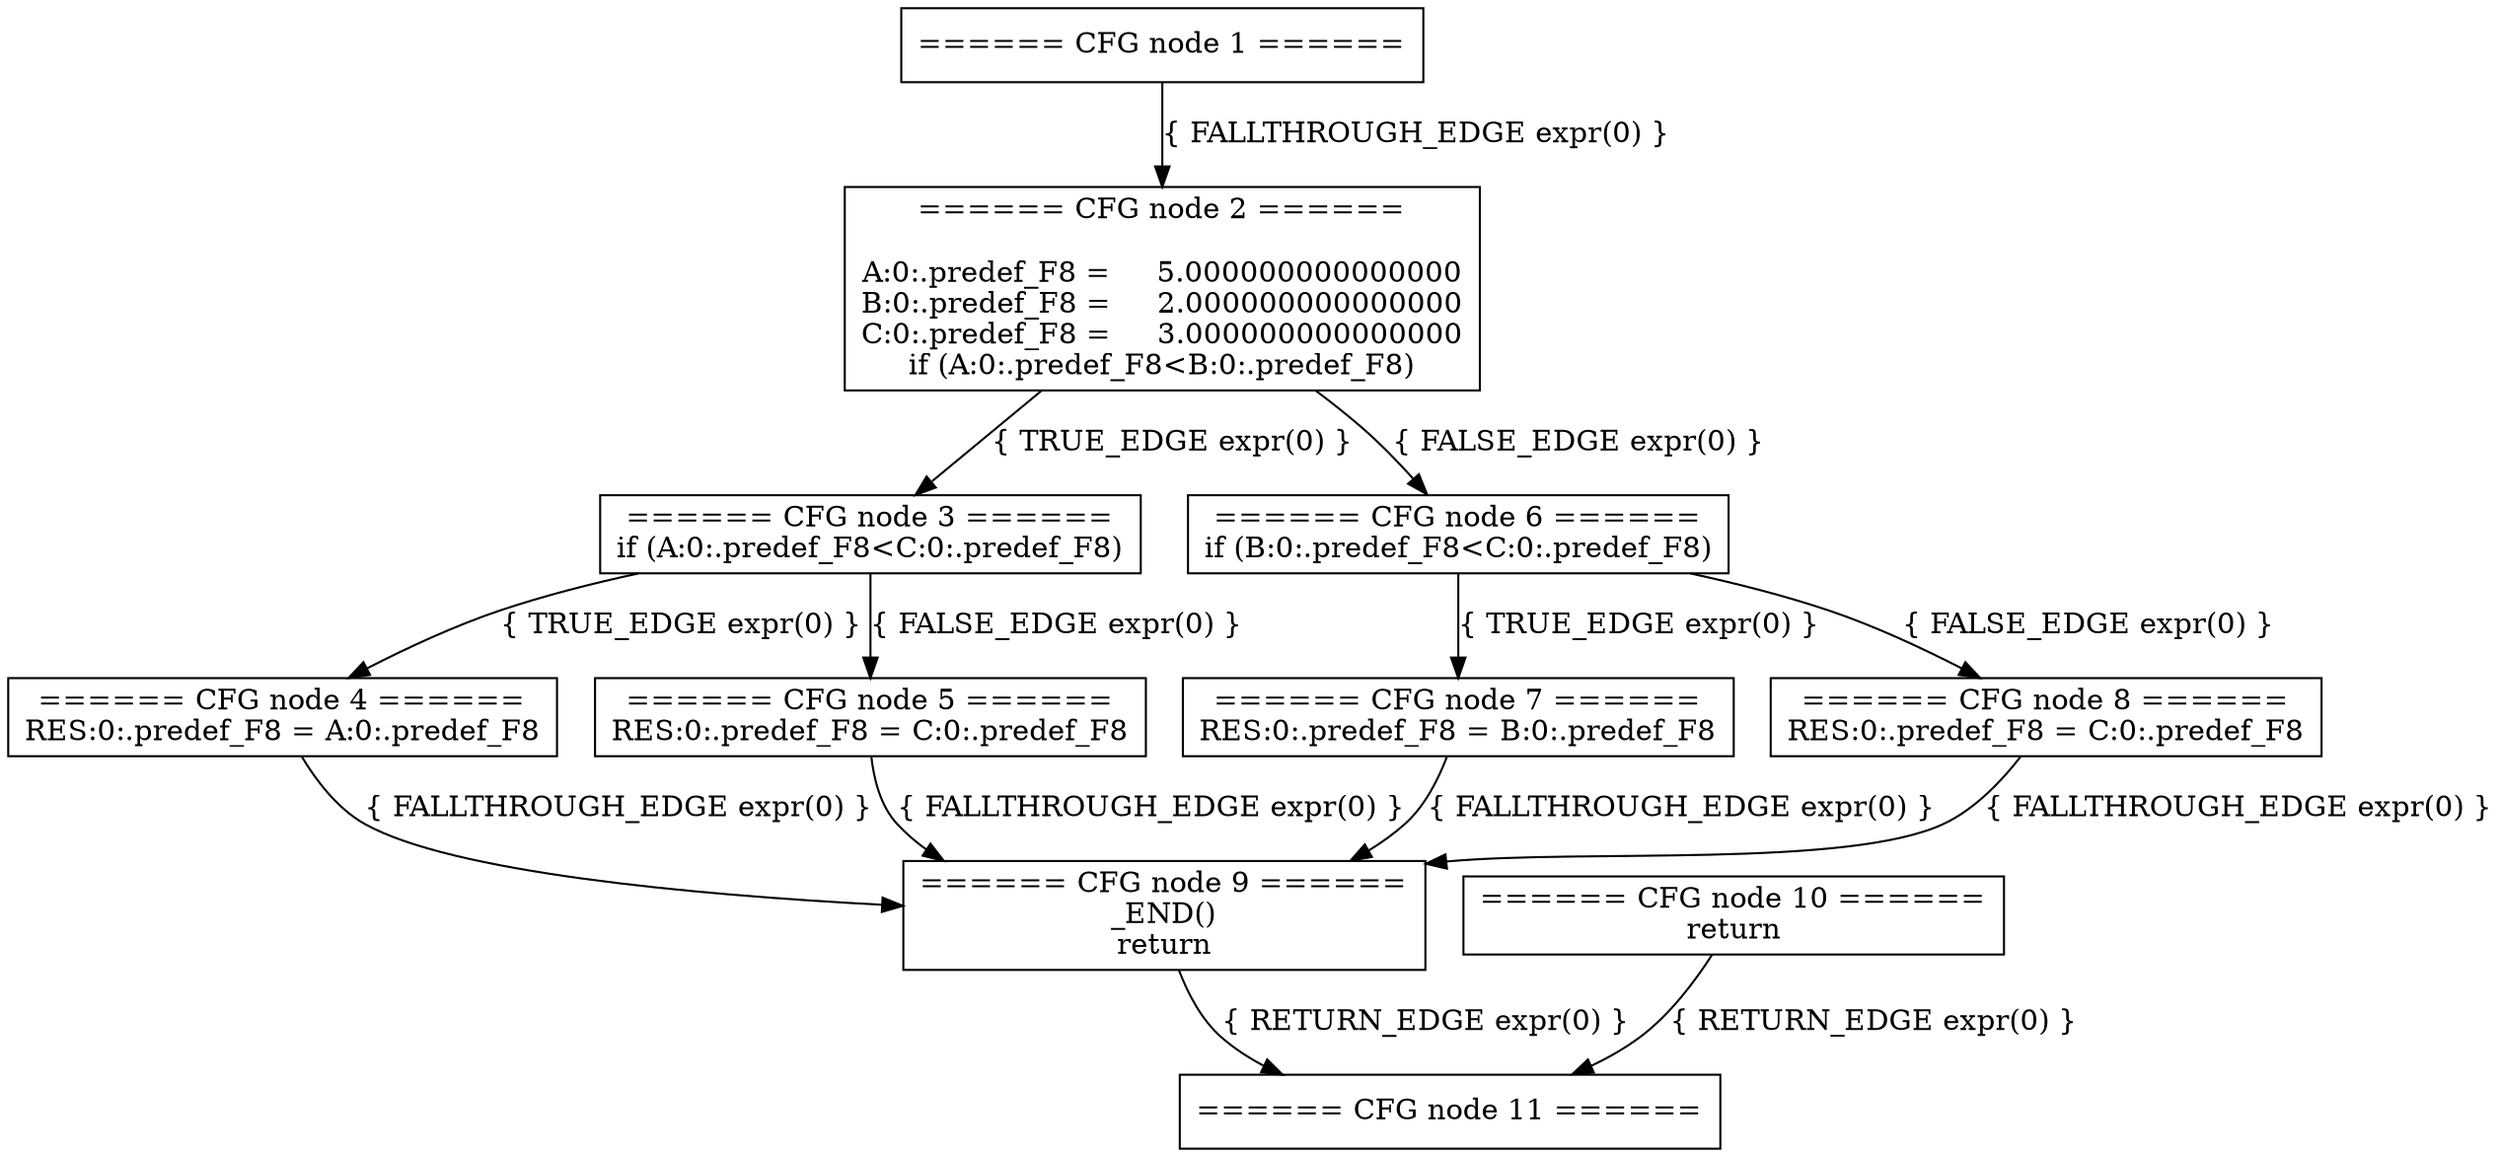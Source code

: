 digraph DGraph {
    node [shape=rectangle];
    1 [ label="====== CFG node 1 ======\n" ];
    2 [ label="====== CFG node 2 ======\n\nA:0:.predef_F8 =     5.000000000000000\nB:0:.predef_F8 =     2.000000000000000\nC:0:.predef_F8 =     3.000000000000000\nif (A:0:.predef_F8<B:0:.predef_F8)\n" ];
    3 [ label="====== CFG node 3 ======\nif (A:0:.predef_F8<C:0:.predef_F8)\n" ];
    4 [ label="====== CFG node 4 ======\nRES:0:.predef_F8 = A:0:.predef_F8\n" ];
    5 [ label="====== CFG node 5 ======\nRES:0:.predef_F8 = C:0:.predef_F8\n" ];
    6 [ label="====== CFG node 6 ======\nif (B:0:.predef_F8<C:0:.predef_F8)\n" ];
    7 [ label="====== CFG node 7 ======\nRES:0:.predef_F8 = B:0:.predef_F8\n" ];
    8 [ label="====== CFG node 8 ======\nRES:0:.predef_F8 = C:0:.predef_F8\n" ];
    9 [ label="====== CFG node 9 ======\n_END()\nreturn\n" ];
    10 [ label="====== CFG node 10 ======\nreturn\n" ];
    11 [ label="====== CFG node 11 ======\n" ];
    1 -> 2 [ label="{ FALLTHROUGH_EDGE expr(0) }" ];
    3 -> 4 [ label="{ TRUE_EDGE expr(0) }" ];
    3 -> 5 [ label="{ FALSE_EDGE expr(0) }" ];
    2 -> 3 [ label="{ TRUE_EDGE expr(0) }" ];
    6 -> 7 [ label="{ TRUE_EDGE expr(0) }" ];
    6 -> 8 [ label="{ FALSE_EDGE expr(0) }" ];
    2 -> 6 [ label="{ FALSE_EDGE expr(0) }" ];
    4 -> 9 [ label="{ FALLTHROUGH_EDGE expr(0) }" ];
    5 -> 9 [ label="{ FALLTHROUGH_EDGE expr(0) }" ];
    7 -> 9 [ label="{ FALLTHROUGH_EDGE expr(0) }" ];
    8 -> 9 [ label="{ FALLTHROUGH_EDGE expr(0) }" ];
    9 -> 11 [ label="{ RETURN_EDGE expr(0) }" ];
    10 -> 11 [ label="{ RETURN_EDGE expr(0) }" ];}

